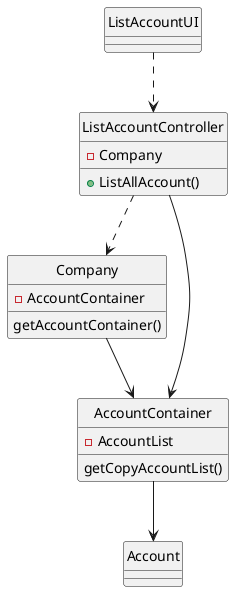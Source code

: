 @startuml

class "ListAccountUI"{
}
class "ListAccountController" {
-Company
+ListAllAccount()
}
class "Company"{
-AccountContainer
getAccountContainer()
}
class "AccountContainer"{
-AccountList
getCopyAccountList()
}
class "Account"{}

hide "ListAccountUI" circle
hide "ListAccountController" circle
hide "Company" circle
hide "AccountContainer" circle
hide "Account" circle


"ListAccountUI" ..> "ListAccountController"
"ListAccountController" ..> "Company"
"Company"->"AccountContainer"
"ListAccountController"---> "AccountContainer"
"AccountContainer"-->"Account"
@enduml